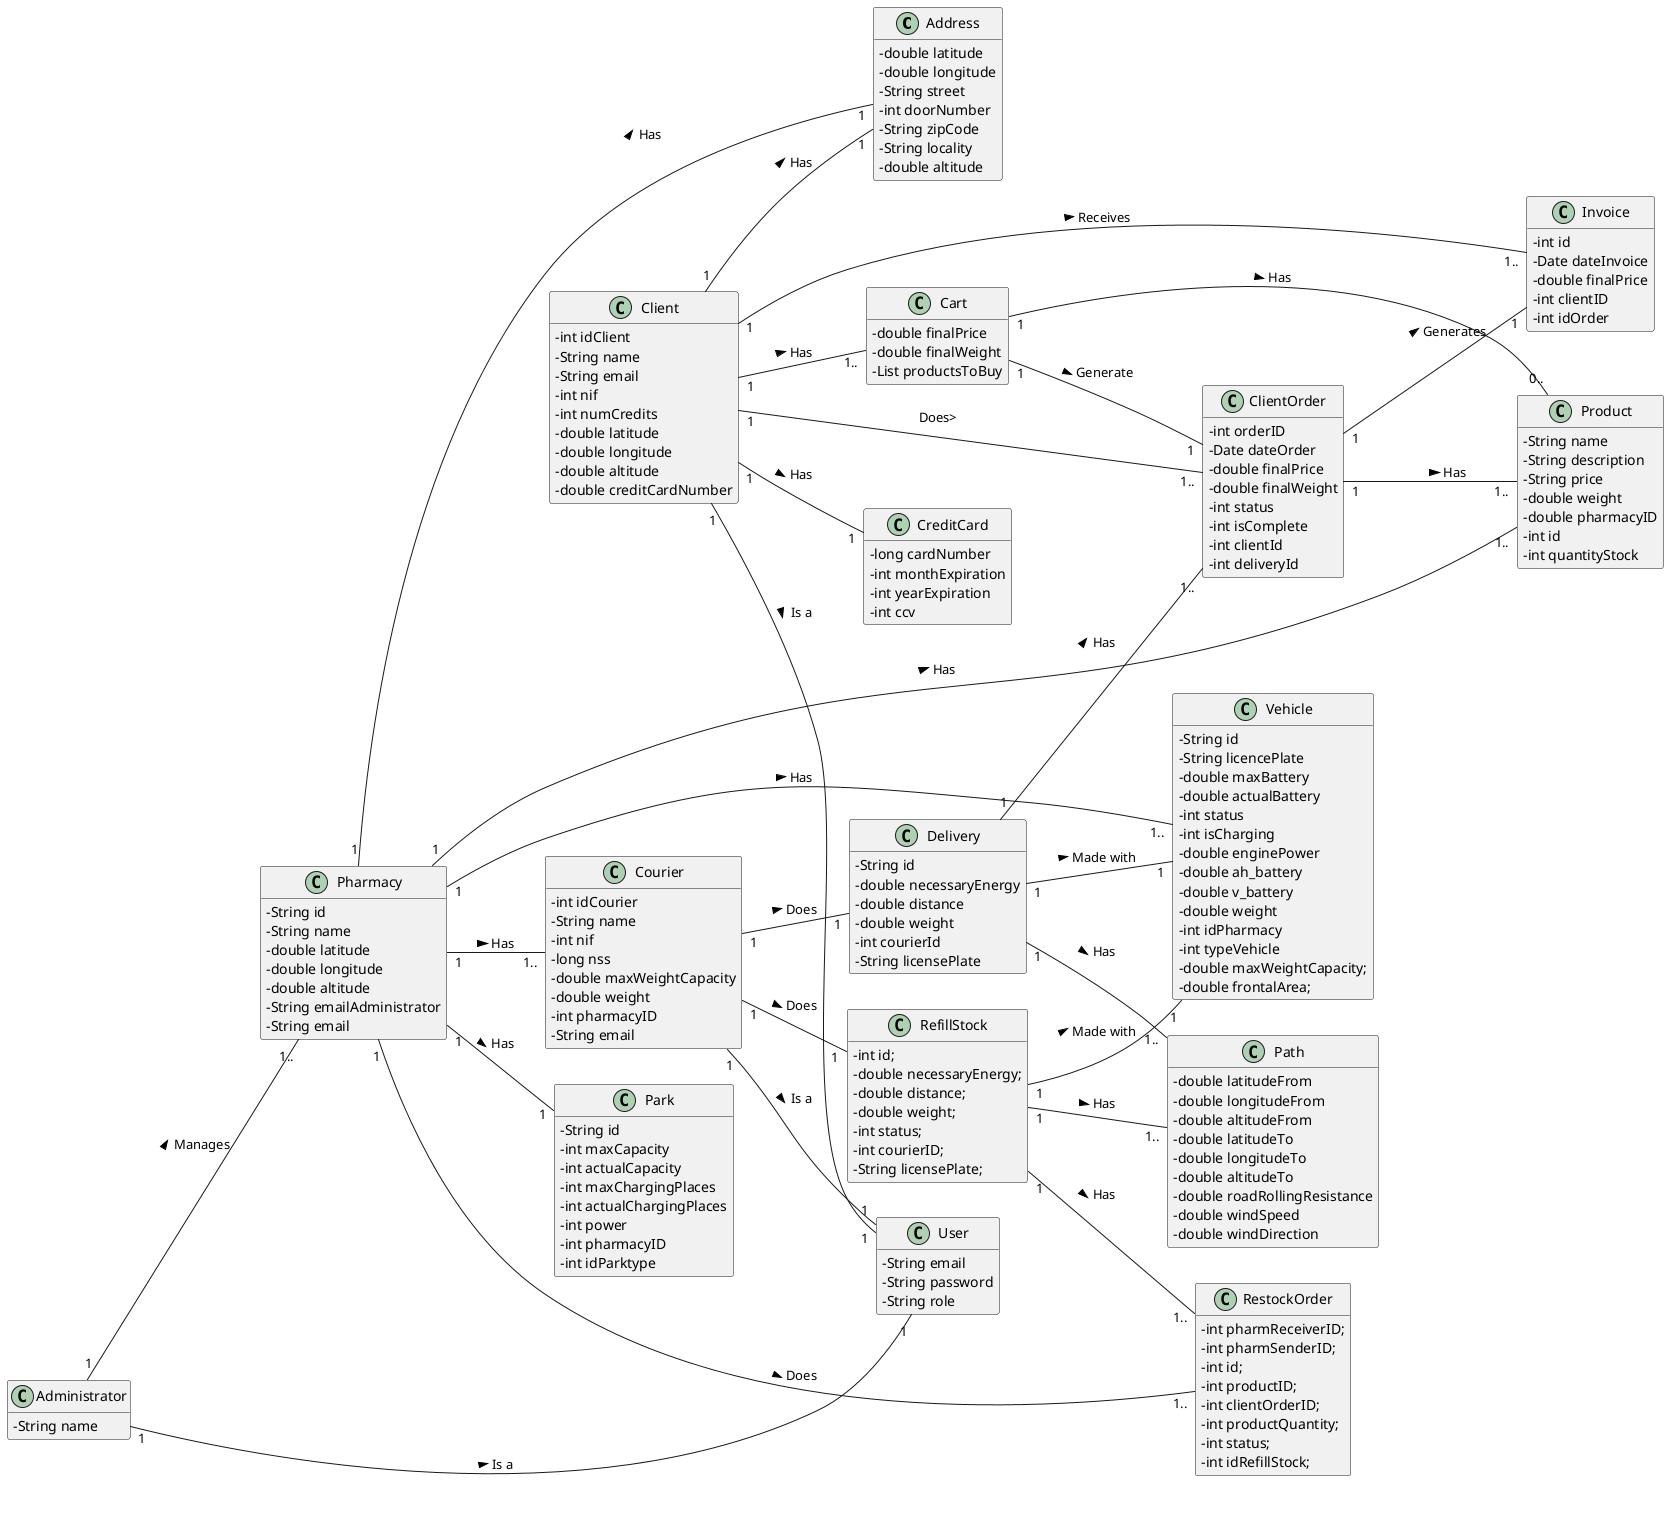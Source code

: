 @startuml
skinparam classAttributeIconSize 0
hide methods
left to right direction

class Address {
  -double latitude
  -double longitude
  -String street
  -int doorNumber
  -String zipCode
  -String locality
  -double altitude
}

class Administrator {
  -String name
}

class Cart {
  -double finalPrice
  -double finalWeight
  -List productsToBuy
}

class Client {
  -int idClient
  -String name
  -String email
  -int nif
  -int numCredits
  -double latitude
  -double longitude
  -double altitude
  -double creditCardNumber
}

class ClientOrder {
  -int orderID
  -Date dateOrder
  -double finalPrice
  -double finalWeight
  -int status
  -int isComplete
  -int clientId
  -int deliveryId
}

class Courier {
  -int idCourier
  -String name
  -int nif
  -long nss
  -double maxWeightCapacity
  -double weight
  -int pharmacyID
  -String email
}

class CreditCard {
  -long cardNumber
  -int monthExpiration
  -int yearExpiration
  -int ccv
}

class Delivery {
  -String id
  -double necessaryEnergy
  -double distance
  -double weight
  -int courierId
  -String licensePlate
}

class Invoice {
  -int id
  -Date dateInvoice
  -double finalPrice
  -int clientID
  -int idOrder
}

class Path{
  - double latitudeFrom
  - double longitudeFrom
  - double altitudeFrom
  - double latitudeTo
  - double longitudeTo
  - double altitudeTo
  - double roadRollingResistance
  - double windSpeed
  - double windDirection
}

class Pharmacy {
  - String id
  - String name
  - double latitude
  - double longitude
  - double altitude
  - String emailAdministrator
  - String email
  }

class Park {
  -String id
  -int maxCapacity
  -int actualCapacity
  -int maxChargingPlaces
  -int actualChargingPlaces
  -int power
  -int pharmacyID
  -int idParktype
}

class Product {
  -String name
  -String description
  -String price 
  -double weight
  -double pharmacyID
  -int id
  -int quantityStock
}

class RefillStock{
  - int id;
  - double necessaryEnergy;
  - double distance;
  - double weight;
  - int status;
  - int courierID;
  - String licensePlate;
}

class RestockOrder{
  - int pharmReceiverID;
  - int pharmSenderID;
  - int id;
  - int productID;
  - int clientOrderID;
  - int productQuantity;
  - int status;
  - int idRefillStock;
}

class User {
  - String email
  - String password
  - String role
}

class Vehicle {
  -String id
  -String licencePlate
  -double maxBattery
  -double actualBattery
  -int status
  -int isCharging
  -double enginePower
  -double ah_battery
  -double v_battery
  -double weight
  -int idPharmacy
  -int typeVehicle
  -double maxWeightCapacity;
  -double frontalArea;
}

  
Client "1" -- "1" Address: Has >
Client "1" -- "1" CreditCard: Has >
Client "1" -- "1.." Invoice: Receives >
Client "1" -- "1.." Cart: Has >

Cart "1" -- "0.." Product: Has >
Cart "1" -- "1" ClientOrder: Generate >

ClientOrder "1" -- "1.." Product: Has >
ClientOrder "1" -- "1" Invoice: Generates >
  
Pharmacy "1" -- "1" Park: Has >
Pharmacy "1" -- "1.." Product: Has >
Pharmacy "1" -- "1.." Courier: Has >
Pharmacy "1" -- "1" Address: Has >
Pharmacy "1" -- "1.." Vehicle: Has >
Pharmacy "1" -- "1.." RestockOrder: Does >

Administrator "1" -- "1.." Pharmacy: Manages >

Delivery "1" -- "1.." ClientOrder: Has >
Delivery "1" -- "1.." Path: Has >
Delivery "1" -- "1" Vehicle: Made with >

Courier "1" -- "1" Delivery: Does >
Courier "1" -- "1" RefillStock: Does >
  
Administrator "1" -- "1" User: Is a >
Client "1" -- "1" User: Is a >
Courier "1" -- "1" User: Is a >

Client "1" -- "1.." ClientOrder: Does>

RefillStock "1" -- "1.." RestockOrder: Has >
RefillStock "1" -- "1.." Path: Has >
RefillStock "1" -- "1" Vehicle: Made with >



@enduml